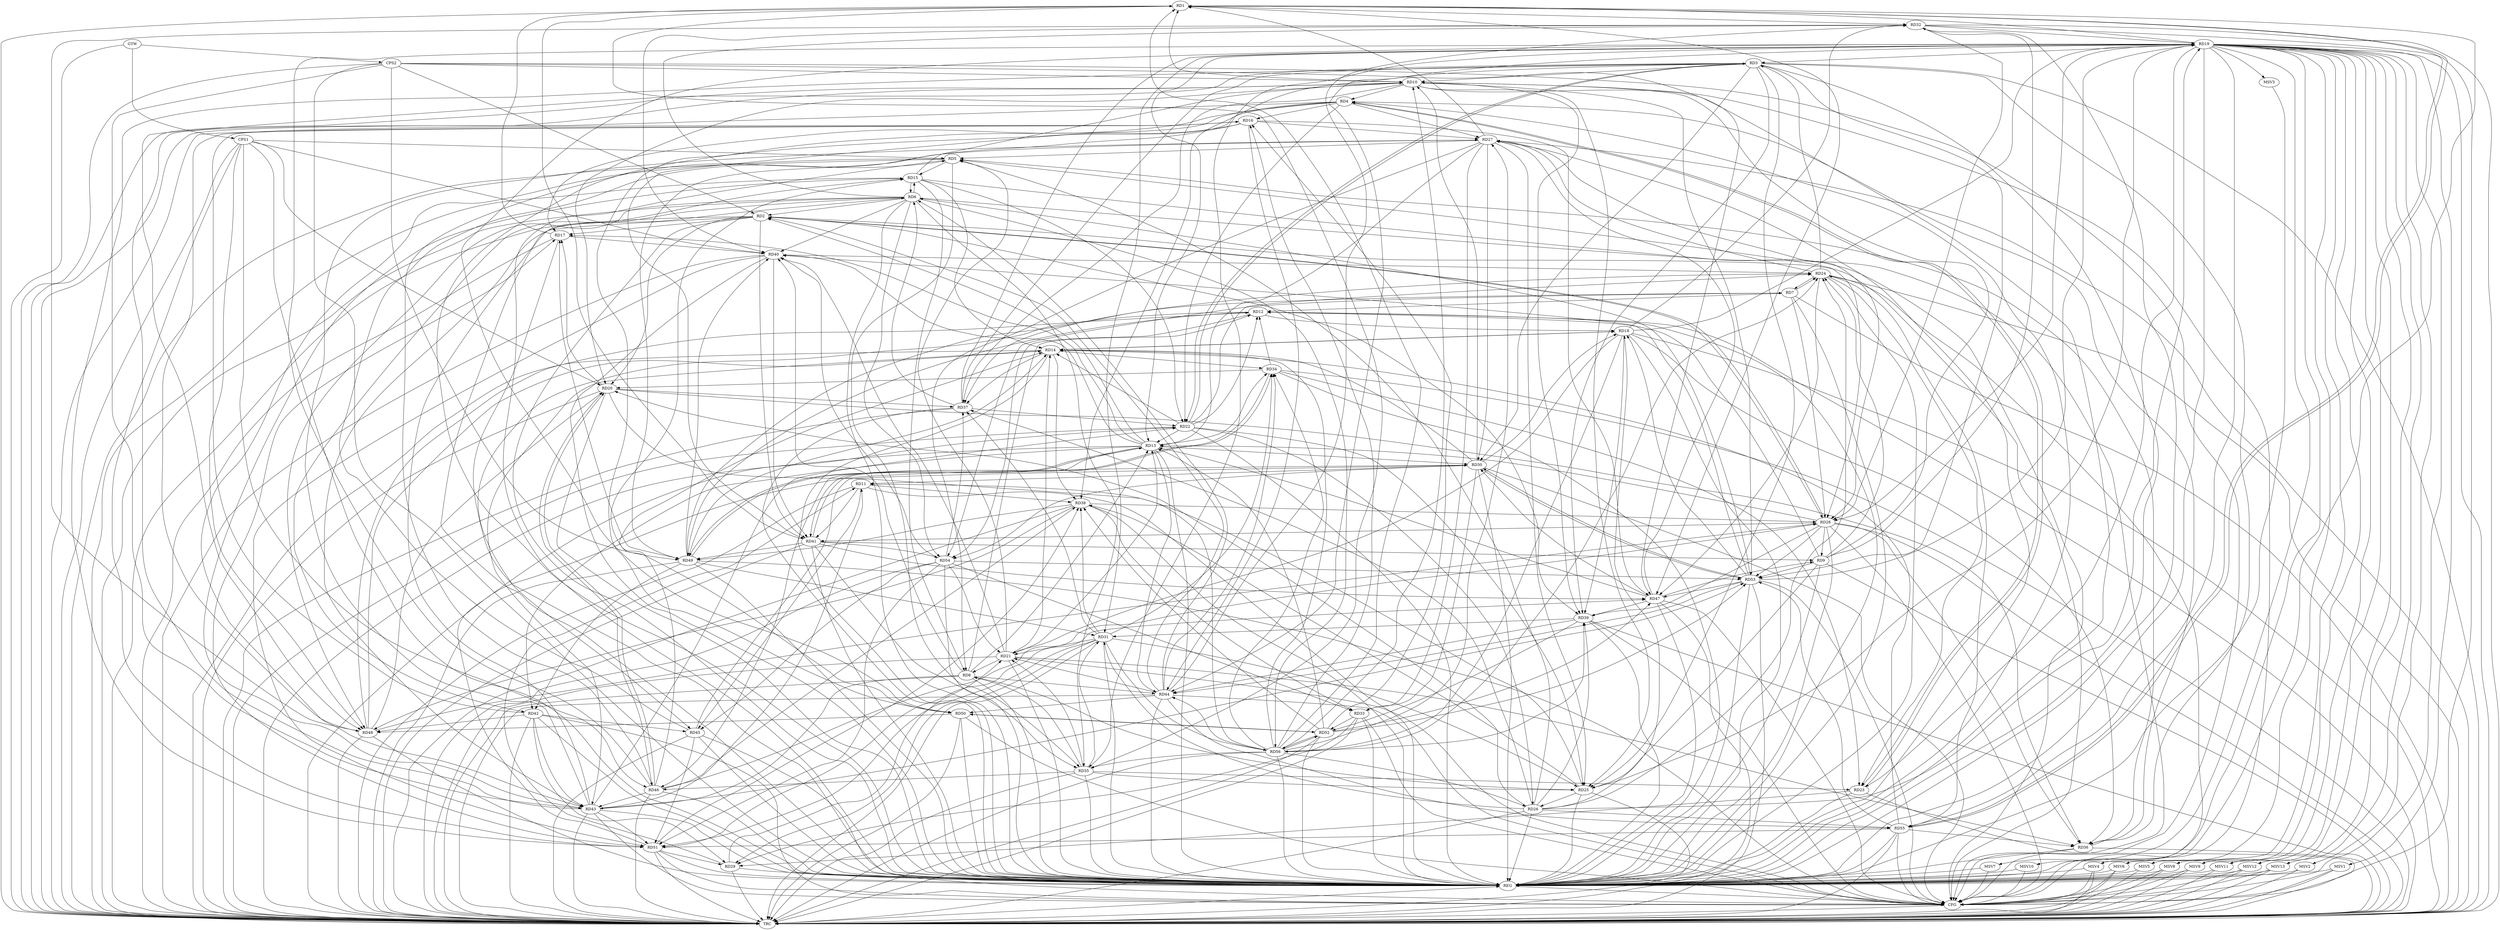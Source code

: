 strict digraph G {
  RD1 [ label="RD1" ];
  RD2 [ label="RD2" ];
  RD3 [ label="RD3" ];
  RD4 [ label="RD4" ];
  RD5 [ label="RD5" ];
  RD6 [ label="RD6" ];
  RD7 [ label="RD7" ];
  RD8 [ label="RD8" ];
  RD9 [ label="RD9" ];
  RD10 [ label="RD10" ];
  RD11 [ label="RD11" ];
  RD12 [ label="RD12" ];
  RD13 [ label="RD13" ];
  RD14 [ label="RD14" ];
  RD15 [ label="RD15" ];
  RD16 [ label="RD16" ];
  RD17 [ label="RD17" ];
  RD18 [ label="RD18" ];
  RD19 [ label="RD19" ];
  RD20 [ label="RD20" ];
  RD21 [ label="RD21" ];
  RD22 [ label="RD22" ];
  RD23 [ label="RD23" ];
  RD24 [ label="RD24" ];
  RD25 [ label="RD25" ];
  RD26 [ label="RD26" ];
  RD27 [ label="RD27" ];
  RD28 [ label="RD28" ];
  RD29 [ label="RD29" ];
  RD30 [ label="RD30" ];
  RD31 [ label="RD31" ];
  RD32 [ label="RD32" ];
  RD33 [ label="RD33" ];
  RD34 [ label="RD34" ];
  RD35 [ label="RD35" ];
  RD36 [ label="RD36" ];
  RD37 [ label="RD37" ];
  RD38 [ label="RD38" ];
  RD39 [ label="RD39" ];
  RD40 [ label="RD40" ];
  RD41 [ label="RD41" ];
  RD42 [ label="RD42" ];
  RD43 [ label="RD43" ];
  RD44 [ label="RD44" ];
  RD45 [ label="RD45" ];
  RD46 [ label="RD46" ];
  RD47 [ label="RD47" ];
  RD48 [ label="RD48" ];
  RD49 [ label="RD49" ];
  RD50 [ label="RD50" ];
  RD51 [ label="RD51" ];
  RD52 [ label="RD52" ];
  RD53 [ label="RD53" ];
  RD54 [ label="RD54" ];
  RD55 [ label="RD55" ];
  RD56 [ label="RD56" ];
  CPS1 [ label="CPS1" ];
  CPS2 [ label="CPS2" ];
  GTW [ label="GTW" ];
  REG [ label="REG" ];
  CFG [ label="CFG" ];
  TRC [ label="TRC" ];
  MSV1 [ label="MSV1" ];
  MSV2 [ label="MSV2" ];
  MSV3 [ label="MSV3" ];
  MSV4 [ label="MSV4" ];
  MSV5 [ label="MSV5" ];
  MSV6 [ label="MSV6" ];
  MSV7 [ label="MSV7" ];
  MSV8 [ label="MSV8" ];
  MSV9 [ label="MSV9" ];
  MSV10 [ label="MSV10" ];
  MSV11 [ label="MSV11" ];
  MSV12 [ label="MSV12" ];
  MSV13 [ label="MSV13" ];
  RD10 -> RD1;
  RD17 -> RD1;
  RD19 -> RD1;
  RD27 -> RD1;
  RD1 -> RD32;
  RD1 -> RD35;
  RD41 -> RD1;
  RD1 -> RD47;
  RD1 -> RD55;
  RD55 -> RD1;
  RD56 -> RD1;
  RD6 -> RD2;
  RD13 -> RD2;
  RD2 -> RD17;
  RD2 -> RD20;
  RD2 -> RD28;
  RD28 -> RD2;
  RD2 -> RD39;
  RD2 -> RD41;
  RD2 -> RD43;
  RD44 -> RD2;
  RD3 -> RD10;
  RD19 -> RD3;
  RD3 -> RD22;
  RD22 -> RD3;
  RD24 -> RD3;
  RD3 -> RD25;
  RD3 -> RD30;
  RD3 -> RD36;
  RD37 -> RD3;
  RD3 -> RD38;
  RD3 -> RD39;
  RD3 -> RD48;
  RD3 -> RD51;
  RD3 -> RD53;
  RD10 -> RD4;
  RD4 -> RD16;
  RD4 -> RD17;
  RD4 -> RD22;
  RD4 -> RD23;
  RD23 -> RD4;
  RD4 -> RD27;
  RD36 -> RD4;
  RD4 -> RD41;
  RD4 -> RD50;
  RD5 -> RD15;
  RD21 -> RD5;
  RD26 -> RD5;
  RD27 -> RD5;
  RD5 -> RD28;
  RD5 -> RD35;
  RD36 -> RD5;
  RD5 -> RD43;
  RD45 -> RD5;
  RD6 -> RD15;
  RD15 -> RD6;
  RD6 -> RD32;
  RD6 -> RD35;
  RD37 -> RD6;
  RD6 -> RD40;
  RD6 -> RD42;
  RD43 -> RD6;
  RD44 -> RD6;
  RD6 -> RD48;
  RD53 -> RD6;
  RD6 -> RD54;
  RD6 -> RD56;
  RD7 -> RD12;
  RD7 -> RD24;
  RD24 -> RD7;
  RD7 -> RD28;
  RD49 -> RD7;
  RD7 -> RD54;
  RD8 -> RD12;
  RD8 -> RD13;
  RD15 -> RD8;
  RD21 -> RD8;
  RD8 -> RD25;
  RD27 -> RD8;
  RD35 -> RD8;
  RD8 -> RD40;
  RD8 -> RD43;
  RD8 -> RD44;
  RD9 -> RD10;
  RD9 -> RD12;
  RD9 -> RD24;
  RD9 -> RD25;
  RD28 -> RD9;
  RD9 -> RD32;
  RD41 -> RD9;
  RD47 -> RD9;
  RD9 -> RD53;
  RD15 -> RD10;
  RD10 -> RD20;
  RD10 -> RD25;
  RD30 -> RD10;
  RD10 -> RD37;
  RD10 -> RD39;
  RD43 -> RD10;
  RD10 -> RD53;
  RD56 -> RD10;
  RD25 -> RD11;
  RD29 -> RD11;
  RD30 -> RD11;
  RD11 -> RD38;
  RD11 -> RD41;
  RD43 -> RD11;
  RD11 -> RD45;
  RD12 -> RD18;
  RD22 -> RD12;
  RD34 -> RD12;
  RD12 -> RD45;
  RD48 -> RD12;
  RD12 -> RD49;
  RD12 -> RD54;
  RD13 -> RD17;
  RD19 -> RD13;
  RD21 -> RD13;
  RD22 -> RD13;
  RD27 -> RD13;
  RD28 -> RD13;
  RD13 -> RD30;
  RD13 -> RD34;
  RD13 -> RD40;
  RD13 -> RD42;
  RD13 -> RD44;
  RD13 -> RD46;
  RD47 -> RD13;
  RD13 -> RD49;
  RD49 -> RD13;
  RD52 -> RD13;
  RD15 -> RD14;
  RD14 -> RD18;
  RD18 -> RD14;
  RD21 -> RD14;
  RD22 -> RD14;
  RD30 -> RD14;
  RD14 -> RD34;
  RD14 -> RD37;
  RD14 -> RD38;
  RD14 -> RD43;
  RD46 -> RD14;
  RD48 -> RD14;
  RD49 -> RD14;
  RD55 -> RD14;
  RD56 -> RD14;
  RD15 -> RD22;
  RD43 -> RD15;
  RD50 -> RD15;
  RD16 -> RD27;
  RD42 -> RD16;
  RD16 -> RD44;
  RD16 -> RD47;
  RD16 -> RD48;
  RD16 -> RD49;
  RD52 -> RD16;
  RD56 -> RD16;
  RD20 -> RD17;
  RD17 -> RD40;
  RD49 -> RD17;
  RD51 -> RD17;
  RD18 -> RD19;
  RD18 -> RD21;
  RD26 -> RD18;
  RD30 -> RD18;
  RD18 -> RD32;
  RD18 -> RD36;
  RD18 -> RD39;
  RD53 -> RD18;
  RD18 -> RD56;
  RD19 -> RD23;
  RD19 -> RD25;
  RD26 -> RD19;
  RD19 -> RD28;
  RD19 -> RD31;
  RD32 -> RD19;
  RD19 -> RD35;
  RD37 -> RD19;
  RD19 -> RD44;
  RD46 -> RD19;
  RD19 -> RD50;
  RD53 -> RD19;
  RD19 -> RD55;
  RD26 -> RD20;
  RD34 -> RD20;
  RD20 -> RD36;
  RD20 -> RD37;
  RD20 -> RD46;
  RD46 -> RD20;
  RD48 -> RD20;
  RD20 -> RD56;
  RD29 -> RD21;
  RD31 -> RD21;
  RD35 -> RD21;
  RD21 -> RD36;
  RD21 -> RD40;
  RD44 -> RD21;
  RD54 -> RD21;
  RD22 -> RD24;
  RD22 -> RD25;
  RD22 -> RD26;
  RD37 -> RD22;
  RD43 -> RD22;
  RD51 -> RD22;
  RD24 -> RD23;
  RD23 -> RD29;
  RD34 -> RD23;
  RD35 -> RD23;
  RD26 -> RD24;
  RD24 -> RD27;
  RD24 -> RD37;
  RD40 -> RD24;
  RD24 -> RD47;
  RD55 -> RD24;
  RD56 -> RD24;
  RD25 -> RD26;
  RD27 -> RD25;
  RD31 -> RD25;
  RD35 -> RD25;
  RD25 -> RD38;
  RD26 -> RD31;
  RD26 -> RD37;
  RD26 -> RD39;
  RD26 -> RD55;
  RD56 -> RD26;
  RD27 -> RD28;
  RD27 -> RD30;
  RD27 -> RD33;
  RD43 -> RD27;
  RD27 -> RD46;
  RD47 -> RD27;
  RD56 -> RD27;
  RD32 -> RD28;
  RD28 -> RD36;
  RD38 -> RD28;
  RD28 -> RD39;
  RD28 -> RD41;
  RD46 -> RD28;
  RD48 -> RD28;
  RD28 -> RD53;
  RD31 -> RD29;
  RD33 -> RD29;
  RD42 -> RD29;
  RD51 -> RD29;
  RD30 -> RD33;
  RD45 -> RD30;
  RD47 -> RD30;
  RD30 -> RD53;
  RD53 -> RD30;
  RD30 -> RD54;
  RD31 -> RD34;
  RD35 -> RD31;
  RD31 -> RD37;
  RD31 -> RD38;
  RD39 -> RD31;
  RD49 -> RD31;
  RD31 -> RD51;
  RD31 -> RD56;
  RD32 -> RD40;
  RD44 -> RD32;
  RD48 -> RD32;
  RD38 -> RD33;
  RD33 -> RD52;
  RD54 -> RD33;
  RD34 -> RD41;
  RD41 -> RD34;
  RD44 -> RD34;
  RD56 -> RD34;
  RD41 -> RD35;
  RD35 -> RD46;
  RD56 -> RD35;
  RD55 -> RD36;
  RD54 -> RD37;
  RD46 -> RD38;
  RD38 -> RD48;
  RD38 -> RD49;
  RD51 -> RD38;
  RD52 -> RD38;
  RD39 -> RD44;
  RD47 -> RD39;
  RD39 -> RD52;
  RD56 -> RD39;
  RD40 -> RD41;
  RD49 -> RD40;
  RD40 -> RD51;
  RD53 -> RD40;
  RD54 -> RD40;
  RD41 -> RD47;
  RD41 -> RD49;
  RD41 -> RD54;
  RD42 -> RD43;
  RD42 -> RD45;
  RD42 -> RD48;
  RD49 -> RD42;
  RD46 -> RD43;
  RD43 -> RD51;
  RD43 -> RD53;
  RD44 -> RD50;
  RD53 -> RD44;
  RD44 -> RD55;
  RD56 -> RD44;
  RD45 -> RD51;
  RD54 -> RD45;
  RD51 -> RD47;
  RD52 -> RD47;
  RD53 -> RD47;
  RD50 -> RD48;
  RD50 -> RD52;
  RD52 -> RD50;
  RD54 -> RD51;
  RD55 -> RD51;
  RD52 -> RD53;
  RD52 -> RD56;
  RD56 -> RD52;
  RD54 -> RD53;
  RD55 -> RD53;
  CPS1 -> RD40;
  CPS1 -> RD51;
  CPS1 -> RD5;
  CPS1 -> RD20;
  CPS1 -> RD48;
  CPS1 -> RD46;
  CPS2 -> RD43;
  CPS2 -> RD49;
  CPS2 -> RD2;
  CPS2 -> RD10;
  CPS2 -> RD47;
  GTW -> CPS1;
  GTW -> CPS2;
  RD1 -> REG;
  RD2 -> REG;
  RD3 -> REG;
  RD4 -> REG;
  RD5 -> REG;
  RD6 -> REG;
  RD7 -> REG;
  RD8 -> REG;
  RD9 -> REG;
  RD10 -> REG;
  RD11 -> REG;
  RD12 -> REG;
  RD13 -> REG;
  RD14 -> REG;
  RD15 -> REG;
  RD16 -> REG;
  RD17 -> REG;
  RD18 -> REG;
  RD19 -> REG;
  RD20 -> REG;
  RD21 -> REG;
  RD22 -> REG;
  RD23 -> REG;
  RD24 -> REG;
  RD25 -> REG;
  RD26 -> REG;
  RD27 -> REG;
  RD28 -> REG;
  RD29 -> REG;
  RD30 -> REG;
  RD31 -> REG;
  RD32 -> REG;
  RD33 -> REG;
  RD34 -> REG;
  RD35 -> REG;
  RD36 -> REG;
  RD37 -> REG;
  RD38 -> REG;
  RD39 -> REG;
  RD40 -> REG;
  RD41 -> REG;
  RD42 -> REG;
  RD43 -> REG;
  RD44 -> REG;
  RD45 -> REG;
  RD46 -> REG;
  RD47 -> REG;
  RD48 -> REG;
  RD49 -> REG;
  RD50 -> REG;
  RD51 -> REG;
  RD52 -> REG;
  RD53 -> REG;
  RD54 -> REG;
  RD55 -> REG;
  RD56 -> REG;
  CPS1 -> REG;
  CPS2 -> REG;
  RD44 -> CFG;
  RD21 -> CFG;
  RD28 -> CFG;
  RD43 -> CFG;
  RD24 -> CFG;
  RD32 -> CFG;
  RD15 -> CFG;
  RD51 -> CFG;
  RD53 -> CFG;
  RD10 -> CFG;
  RD2 -> CFG;
  RD55 -> CFG;
  RD39 -> CFG;
  RD47 -> CFG;
  CPS2 -> CFG;
  RD19 -> CFG;
  RD33 -> CFG;
  RD49 -> CFG;
  RD50 -> CFG;
  RD6 -> CFG;
  RD45 -> CFG;
  RD30 -> CFG;
  RD42 -> CFG;
  RD36 -> CFG;
  REG -> CFG;
  RD1 -> TRC;
  RD2 -> TRC;
  RD3 -> TRC;
  RD4 -> TRC;
  RD5 -> TRC;
  RD6 -> TRC;
  RD7 -> TRC;
  RD8 -> TRC;
  RD9 -> TRC;
  RD10 -> TRC;
  RD11 -> TRC;
  RD12 -> TRC;
  RD13 -> TRC;
  RD14 -> TRC;
  RD15 -> TRC;
  RD16 -> TRC;
  RD17 -> TRC;
  RD18 -> TRC;
  RD19 -> TRC;
  RD20 -> TRC;
  RD21 -> TRC;
  RD22 -> TRC;
  RD23 -> TRC;
  RD24 -> TRC;
  RD25 -> TRC;
  RD26 -> TRC;
  RD27 -> TRC;
  RD28 -> TRC;
  RD29 -> TRC;
  RD30 -> TRC;
  RD31 -> TRC;
  RD32 -> TRC;
  RD33 -> TRC;
  RD34 -> TRC;
  RD35 -> TRC;
  RD36 -> TRC;
  RD37 -> TRC;
  RD38 -> TRC;
  RD39 -> TRC;
  RD40 -> TRC;
  RD41 -> TRC;
  RD42 -> TRC;
  RD43 -> TRC;
  RD44 -> TRC;
  RD45 -> TRC;
  RD46 -> TRC;
  RD47 -> TRC;
  RD48 -> TRC;
  RD49 -> TRC;
  RD50 -> TRC;
  RD51 -> TRC;
  RD52 -> TRC;
  RD53 -> TRC;
  RD54 -> TRC;
  RD55 -> TRC;
  RD56 -> TRC;
  CPS1 -> TRC;
  CPS2 -> TRC;
  GTW -> TRC;
  CFG -> TRC;
  TRC -> REG;
  RD19 -> MSV1;
  RD19 -> MSV2;
  RD19 -> MSV3;
  RD19 -> MSV4;
  RD19 -> MSV5;
  RD19 -> MSV6;
  MSV1 -> REG;
  MSV1 -> TRC;
  MSV1 -> CFG;
  MSV2 -> REG;
  MSV2 -> TRC;
  MSV3 -> REG;
  MSV4 -> REG;
  MSV4 -> TRC;
  MSV4 -> CFG;
  MSV5 -> REG;
  MSV5 -> TRC;
  MSV6 -> REG;
  MSV6 -> TRC;
  MSV6 -> CFG;
  RD19 -> MSV7;
  MSV7 -> REG;
  MSV7 -> CFG;
  RD19 -> MSV8;
  RD19 -> MSV9;
  MSV8 -> REG;
  MSV8 -> TRC;
  MSV8 -> CFG;
  MSV9 -> REG;
  MSV9 -> TRC;
  MSV9 -> CFG;
  RD19 -> MSV10;
  MSV10 -> REG;
  MSV10 -> CFG;
  RD19 -> MSV11;
  MSV11 -> REG;
  MSV11 -> TRC;
  RD19 -> MSV12;
  MSV12 -> REG;
  MSV12 -> TRC;
  MSV12 -> CFG;
  RD19 -> MSV13;
  MSV13 -> REG;
  MSV13 -> TRC;
  MSV13 -> CFG;
}
